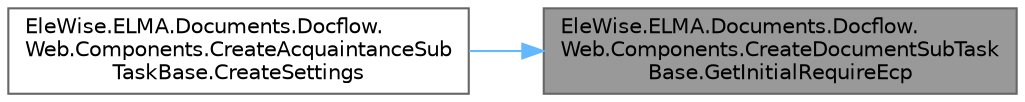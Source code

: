 digraph "EleWise.ELMA.Documents.Docflow.Web.Components.CreateDocumentSubTaskBase.GetInitialRequireEcp"
{
 // LATEX_PDF_SIZE
  bgcolor="transparent";
  edge [fontname=Helvetica,fontsize=10,labelfontname=Helvetica,labelfontsize=10];
  node [fontname=Helvetica,fontsize=10,shape=box,height=0.2,width=0.4];
  rankdir="RL";
  Node1 [id="Node000001",label="EleWise.ELMA.Documents.Docflow.\lWeb.Components.CreateDocumentSubTask\lBase.GetInitialRequireEcp",height=0.2,width=0.4,color="gray40", fillcolor="grey60", style="filled", fontcolor="black",tooltip="Получить первоначальное значение опции \"Требовать ЭП\"."];
  Node1 -> Node2 [id="edge1_Node000001_Node000002",dir="back",color="steelblue1",style="solid",tooltip=" "];
  Node2 [id="Node000002",label="EleWise.ELMA.Documents.Docflow.\lWeb.Components.CreateAcquaintanceSub\lTaskBase.CreateSettings",height=0.2,width=0.4,color="grey40", fillcolor="white", style="filled",URL="$class_ele_wise_1_1_e_l_m_a_1_1_documents_1_1_docflow_1_1_web_1_1_components_1_1_create_acquaintance_sub_task_base.html#a5319d95db18150dee10d458c02409587",tooltip="Создать настройки для создания подзадачи"];
}
